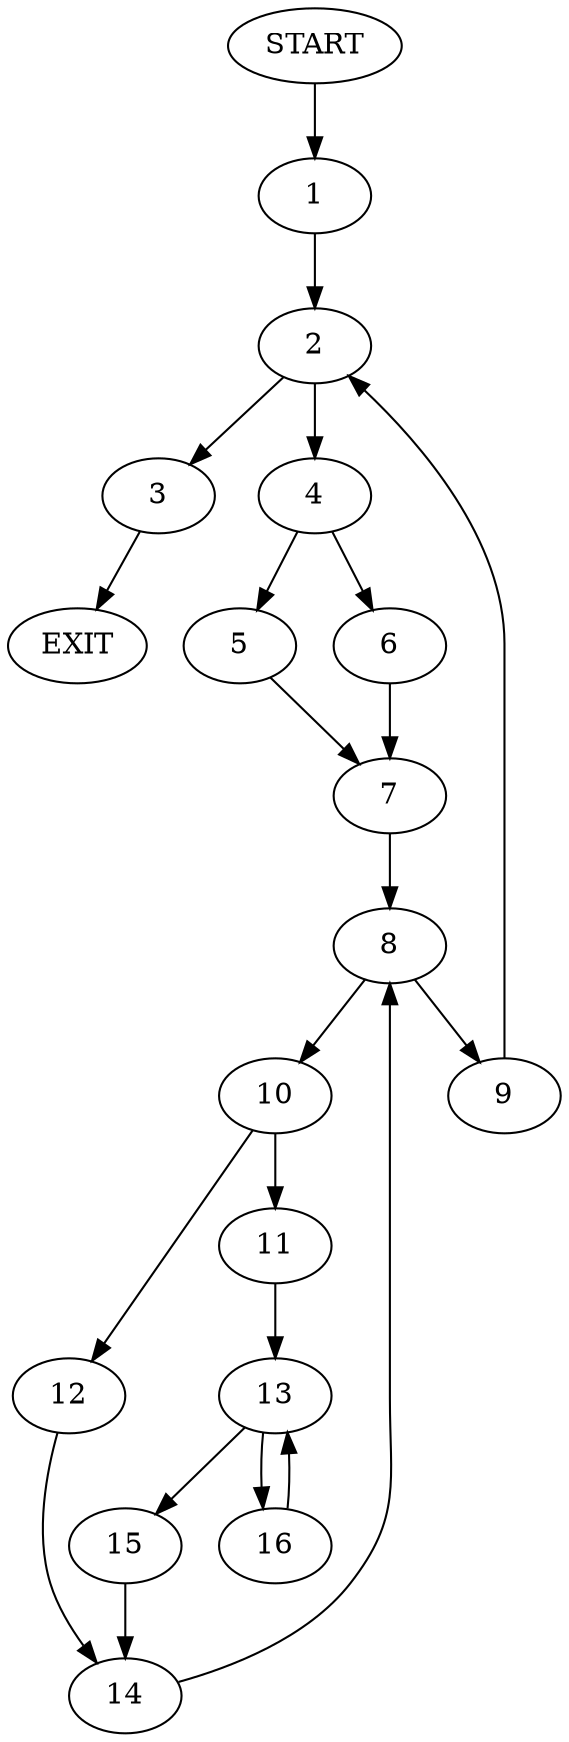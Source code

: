 digraph {
0 [label="START"]
17 [label="EXIT"]
0 -> 1
1 -> 2
2 -> 3
2 -> 4
4 -> 5
4 -> 6
3 -> 17
6 -> 7
5 -> 7
7 -> 8
8 -> 9
8 -> 10
9 -> 2
10 -> 11
10 -> 12
11 -> 13
12 -> 14
13 -> 15
13 -> 16
16 -> 13
15 -> 14
14 -> 8
}
